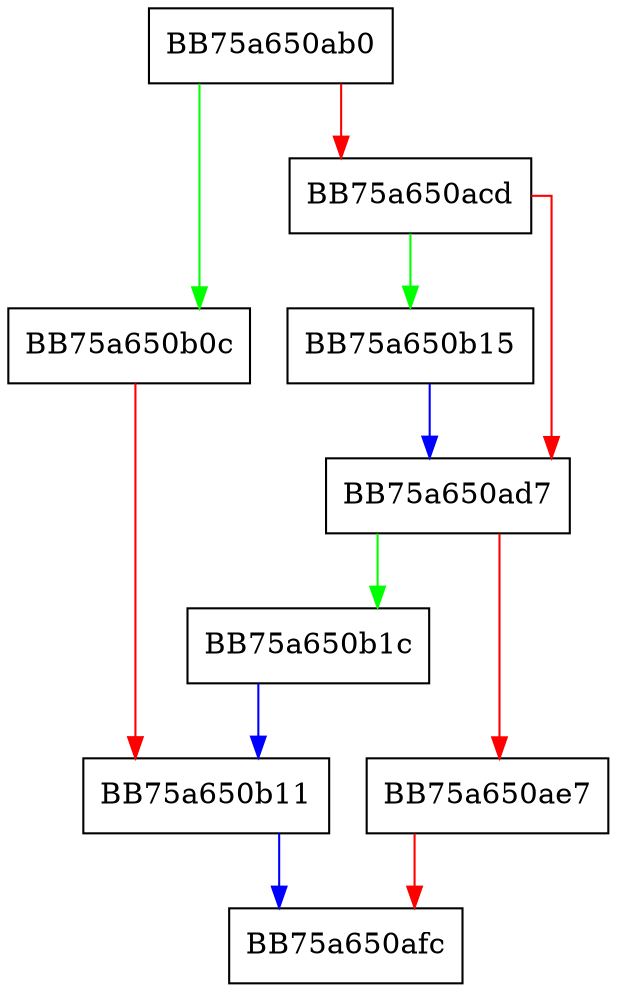digraph Write {
  node [shape="box"];
  graph [splines=ortho];
  BB75a650ab0 -> BB75a650b0c [color="green"];
  BB75a650ab0 -> BB75a650acd [color="red"];
  BB75a650acd -> BB75a650b15 [color="green"];
  BB75a650acd -> BB75a650ad7 [color="red"];
  BB75a650ad7 -> BB75a650b1c [color="green"];
  BB75a650ad7 -> BB75a650ae7 [color="red"];
  BB75a650ae7 -> BB75a650afc [color="red"];
  BB75a650b0c -> BB75a650b11 [color="red"];
  BB75a650b11 -> BB75a650afc [color="blue"];
  BB75a650b15 -> BB75a650ad7 [color="blue"];
  BB75a650b1c -> BB75a650b11 [color="blue"];
}